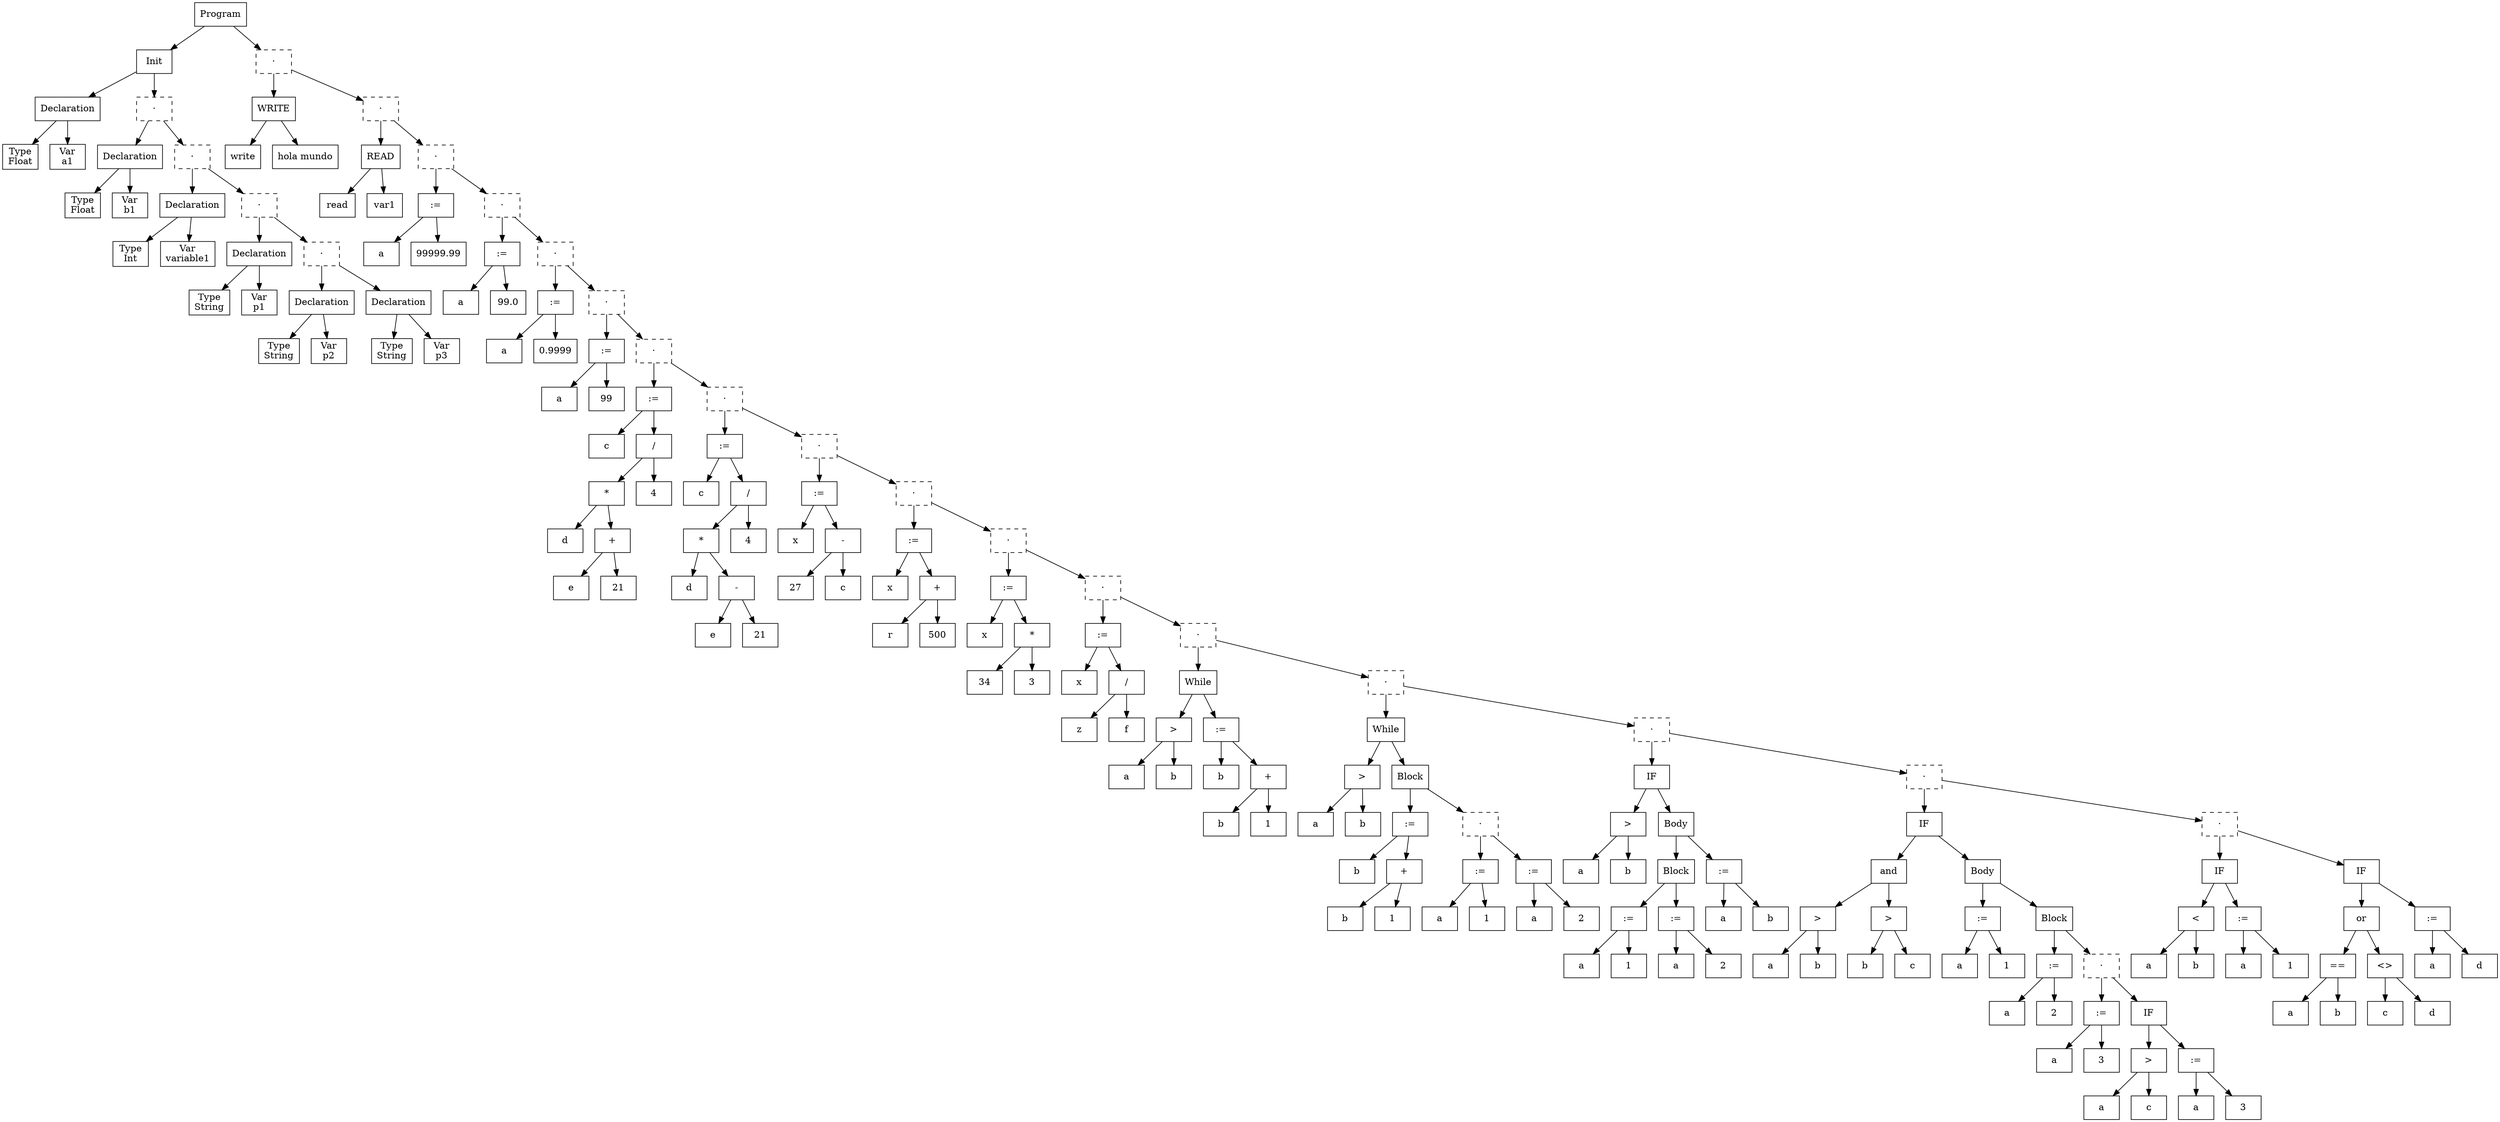 digraph AST {
  node [shape=box];
  n1 [label="Program"];
  n1 -> n2;
  n2 [label="Init"];
  n2 -> n3;
  n3 [label="Declaration"];
  n3 -> n4;
  n4 [label="Type\nFloat"];
  n3 -> n5;
  n5 [label="Var\na1"];
  n6 [label="·", style="dashed"];
  n6 -> n7;
  n7 [label="Declaration"];
  n7 -> n8;
  n8 [label="Type\nFloat"];
  n7 -> n9;
  n9 [label="Var\nb1"];
  n10 [label="·", style="dashed"];
  n10 -> n11;
  n11 [label="Declaration"];
  n11 -> n12;
  n12 [label="Type\nInt"];
  n11 -> n13;
  n13 [label="Var\nvariable1"];
  n14 [label="·", style="dashed"];
  n14 -> n15;
  n15 [label="Declaration"];
  n15 -> n16;
  n16 [label="Type\nString"];
  n15 -> n17;
  n17 [label="Var\np1"];
  n18 [label="·", style="dashed"];
  n18 -> n19;
  n19 [label="Declaration"];
  n19 -> n20;
  n20 [label="Type\nString"];
  n19 -> n21;
  n21 [label="Var\np2"];
  n18 -> n22;
  n22 [label="Declaration"];
  n22 -> n23;
  n23 [label="Type\nString"];
  n22 -> n24;
  n24 [label="Var\np3"];
  n14 -> n18;
  n10 -> n14;
  n6 -> n10;
  n2 -> n6;
  n25 [label="·", style="dashed"];
  n25 -> n26;
  n26 [label="WRITE"];
  n27 [label="write"];
  n26 -> n27;
  n28 [label="hola mundo"];
  n26 -> n28;
  n29 [label="·", style="dashed"];
  n29 -> n30;
  n30 [label="READ"];
  n31 [label="read"];
  n30 -> n31;
  n32 [label="var1"];
  n30 -> n32;
  n33 [label="·", style="dashed"];
  n33 -> n34;
  n34 [label=":="];
  n35 [label="a"];
  n34 -> n35;
  n34 -> n36;
  n36 [label="99999.99"];
  n37 [label="·", style="dashed"];
  n37 -> n38;
  n38 [label=":="];
  n39 [label="a"];
  n38 -> n39;
  n38 -> n40;
  n40 [label="99.0"];
  n41 [label="·", style="dashed"];
  n41 -> n42;
  n42 [label=":="];
  n43 [label="a"];
  n42 -> n43;
  n42 -> n44;
  n44 [label="0.9999"];
  n45 [label="·", style="dashed"];
  n45 -> n46;
  n46 [label=":="];
  n47 [label="a"];
  n46 -> n47;
  n46 -> n48;
  n48 [label="99"];
  n49 [label="·", style="dashed"];
  n49 -> n50;
  n50 [label=":="];
  n51 [label="c"];
  n50 -> n51;
  n50 -> n52;
  n52 [label="/"];
  n52 -> n53;
  n53 [label="*"];
  n53 -> n54;
  n54 [label="d"];
  n53 -> n55;
  n55 [label="+"];
  n55 -> n56;
  n56 [label="e"];
  n55 -> n57;
  n57 [label="21"];
  n52 -> n58;
  n58 [label="4"];
  n59 [label="·", style="dashed"];
  n59 -> n60;
  n60 [label=":="];
  n61 [label="c"];
  n60 -> n61;
  n60 -> n62;
  n62 [label="/"];
  n62 -> n63;
  n63 [label="*"];
  n63 -> n64;
  n64 [label="d"];
  n63 -> n65;
  n65 [label="-"];
  n65 -> n66;
  n66 [label="e"];
  n65 -> n67;
  n67 [label="21"];
  n62 -> n68;
  n68 [label="4"];
  n69 [label="·", style="dashed"];
  n69 -> n70;
  n70 [label=":="];
  n71 [label="x"];
  n70 -> n71;
  n70 -> n72;
  n72 [label="-"];
  n72 -> n73;
  n73 [label="27"];
  n72 -> n74;
  n74 [label="c"];
  n75 [label="·", style="dashed"];
  n75 -> n76;
  n76 [label=":="];
  n77 [label="x"];
  n76 -> n77;
  n76 -> n78;
  n78 [label="+"];
  n78 -> n79;
  n79 [label="r"];
  n78 -> n80;
  n80 [label="500"];
  n81 [label="·", style="dashed"];
  n81 -> n82;
  n82 [label=":="];
  n83 [label="x"];
  n82 -> n83;
  n82 -> n84;
  n84 [label="*"];
  n84 -> n85;
  n85 [label="34"];
  n84 -> n86;
  n86 [label="3"];
  n87 [label="·", style="dashed"];
  n87 -> n88;
  n88 [label=":="];
  n89 [label="x"];
  n88 -> n89;
  n88 -> n90;
  n90 [label="/"];
  n90 -> n91;
  n91 [label="z"];
  n90 -> n92;
  n92 [label="f"];
  n93 [label="·", style="dashed"];
  n93 -> n94;
  n94 [label="While"];
  n94 -> n95;
  n95 [label=">"];
  n95 -> n96;
  n96 [label="a"];
  n95 -> n97;
  n97 [label="b"];
  n94 -> n98;
  n98 [label=":="];
  n99 [label="b"];
  n98 -> n99;
  n98 -> n100;
  n100 [label="+"];
  n100 -> n101;
  n101 [label="b"];
  n100 -> n102;
  n102 [label="1"];
  n103 [label="·", style="dashed"];
  n103 -> n104;
  n104 [label="While"];
  n104 -> n105;
  n105 [label=">"];
  n105 -> n106;
  n106 [label="a"];
  n105 -> n107;
  n107 [label="b"];
  n104 -> n108;
  n108 [label="Block"];
  n108 -> n109;
  n109 [label=":="];
  n110 [label="b"];
  n109 -> n110;
  n109 -> n111;
  n111 [label="+"];
  n111 -> n112;
  n112 [label="b"];
  n111 -> n113;
  n113 [label="1"];
  n114 [label="·", style="dashed"];
  n114 -> n115;
  n115 [label=":="];
  n116 [label="a"];
  n115 -> n116;
  n115 -> n117;
  n117 [label="1"];
  n114 -> n118;
  n118 [label=":="];
  n119 [label="a"];
  n118 -> n119;
  n118 -> n120;
  n120 [label="2"];
  n108 -> n114;
  n121 [label="·", style="dashed"];
  n121 -> n122;
  n122 [label="IF"];
  n122 -> n123;
  n123 [label=">"];
  n123 -> n124;
  n124 [label="a"];
  n123 -> n125;
  n125 [label="b"];
  n122 -> n126;
  n126 [label="Body"];
  n126 -> n127;
  n127 [label="Block"];
  n127 -> n128;
  n128 [label=":="];
  n129 [label="a"];
  n128 -> n129;
  n128 -> n130;
  n130 [label="1"];
  n127 -> n131;
  n131 [label=":="];
  n132 [label="a"];
  n131 -> n132;
  n131 -> n133;
  n133 [label="2"];
  n126 -> n134;
  n134 [label=":="];
  n135 [label="a"];
  n134 -> n135;
  n134 -> n136;
  n136 [label="b"];
  n137 [label="·", style="dashed"];
  n137 -> n138;
  n138 [label="IF"];
  n138 -> n139;
  n139 [label="and"];
  n139 -> n140;
  n140 [label=">"];
  n140 -> n141;
  n141 [label="a"];
  n140 -> n142;
  n142 [label="b"];
  n139 -> n143;
  n143 [label=">"];
  n143 -> n144;
  n144 [label="b"];
  n143 -> n145;
  n145 [label="c"];
  n138 -> n146;
  n146 [label="Body"];
  n146 -> n147;
  n147 [label=":="];
  n148 [label="a"];
  n147 -> n148;
  n147 -> n149;
  n149 [label="1"];
  n146 -> n150;
  n150 [label="Block"];
  n150 -> n151;
  n151 [label=":="];
  n152 [label="a"];
  n151 -> n152;
  n151 -> n153;
  n153 [label="2"];
  n154 [label="·", style="dashed"];
  n154 -> n155;
  n155 [label=":="];
  n156 [label="a"];
  n155 -> n156;
  n155 -> n157;
  n157 [label="3"];
  n154 -> n158;
  n158 [label="IF"];
  n158 -> n159;
  n159 [label=">"];
  n159 -> n160;
  n160 [label="a"];
  n159 -> n161;
  n161 [label="c"];
  n158 -> n162;
  n162 [label=":="];
  n163 [label="a"];
  n162 -> n163;
  n162 -> n164;
  n164 [label="3"];
  n150 -> n154;
  n165 [label="·", style="dashed"];
  n165 -> n166;
  n166 [label="IF"];
  n166 -> n167;
  n167 [label="<"];
  n167 -> n168;
  n168 [label="a"];
  n167 -> n169;
  n169 [label="b"];
  n166 -> n170;
  n170 [label=":="];
  n171 [label="a"];
  n170 -> n171;
  n170 -> n172;
  n172 [label="1"];
  n165 -> n173;
  n173 [label="IF"];
  n173 -> n174;
  n174 [label="or"];
  n174 -> n175;
  n175 [label="=="];
  n175 -> n176;
  n176 [label="a"];
  n175 -> n177;
  n177 [label="b"];
  n174 -> n178;
  n178 [label="<>"];
  n178 -> n179;
  n179 [label="c"];
  n178 -> n180;
  n180 [label="d"];
  n173 -> n181;
  n181 [label=":="];
  n182 [label="a"];
  n181 -> n182;
  n181 -> n183;
  n183 [label="d"];
  n137 -> n165;
  n121 -> n137;
  n103 -> n121;
  n93 -> n103;
  n87 -> n93;
  n81 -> n87;
  n75 -> n81;
  n69 -> n75;
  n59 -> n69;
  n49 -> n59;
  n45 -> n49;
  n41 -> n45;
  n37 -> n41;
  n33 -> n37;
  n29 -> n33;
  n25 -> n29;
  n1 -> n25;
}